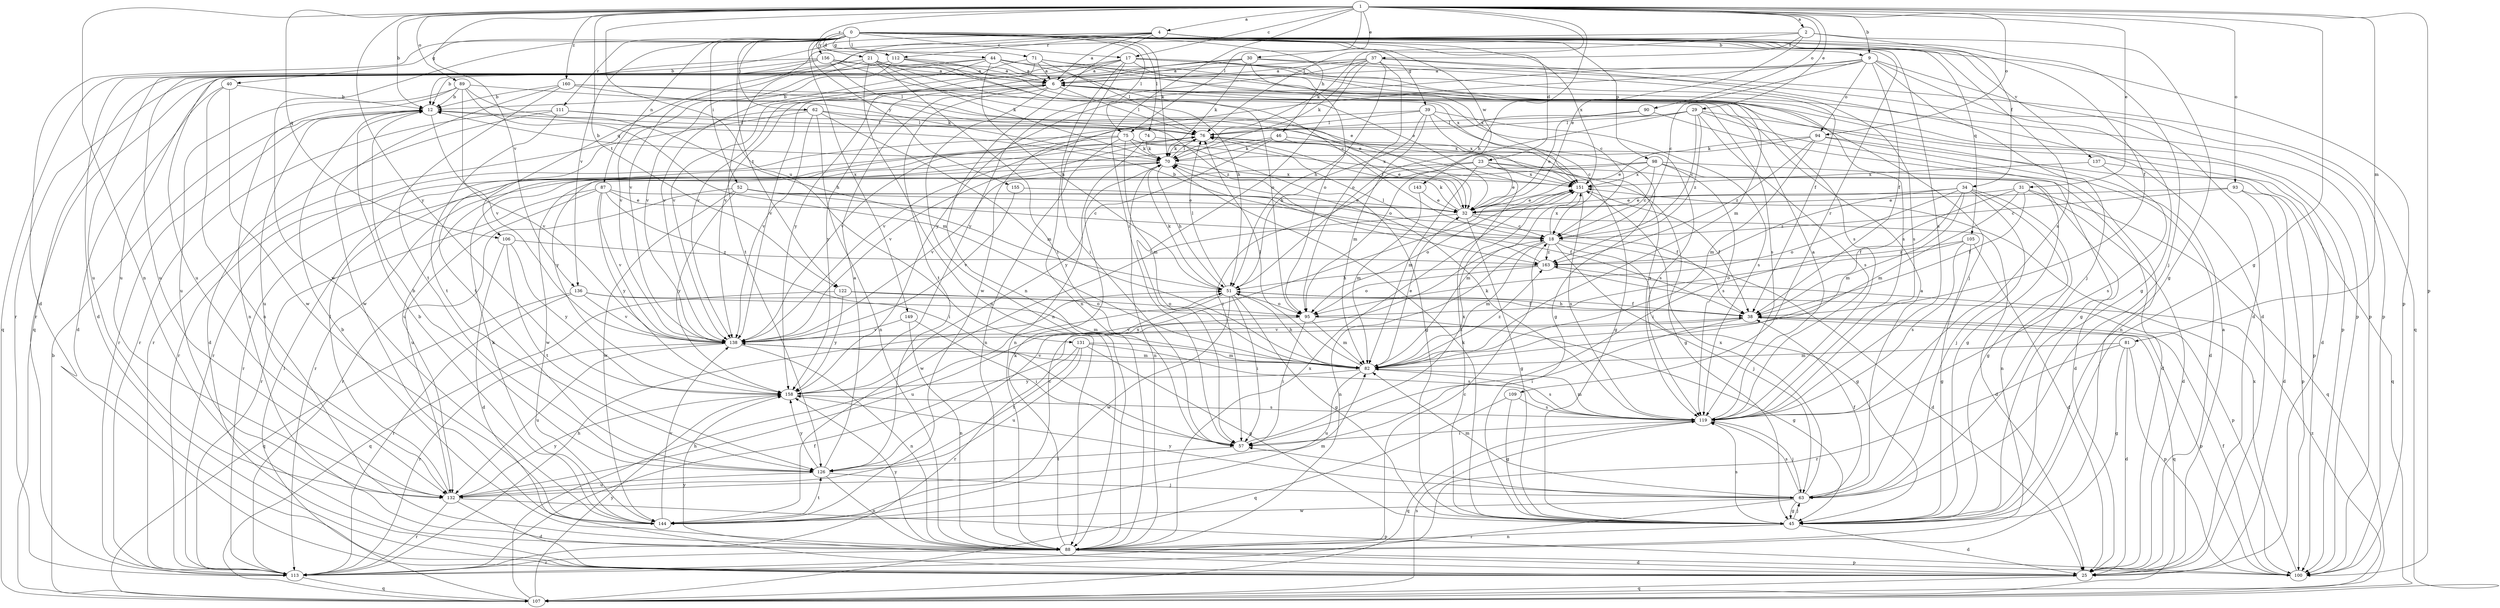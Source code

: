 strict digraph  {
0;
1;
2;
4;
6;
9;
12;
17;
18;
21;
23;
25;
29;
30;
31;
32;
34;
37;
38;
39;
40;
44;
45;
46;
51;
52;
57;
62;
63;
70;
71;
74;
75;
76;
81;
82;
87;
88;
89;
90;
93;
94;
95;
98;
100;
105;
106;
107;
109;
111;
112;
113;
119;
122;
126;
131;
132;
136;
137;
138;
143;
144;
149;
151;
155;
156;
158;
160;
163;
0 -> 9  [label=b];
0 -> 17  [label=c];
0 -> 21  [label=d];
0 -> 23  [label=d];
0 -> 25  [label=d];
0 -> 39  [label=g];
0 -> 40  [label=g];
0 -> 44  [label=g];
0 -> 46  [label=h];
0 -> 52  [label=i];
0 -> 62  [label=j];
0 -> 70  [label=k];
0 -> 71  [label=l];
0 -> 74  [label=l];
0 -> 75  [label=l];
0 -> 87  [label=n];
0 -> 98  [label=p];
0 -> 100  [label=p];
0 -> 105  [label=q];
0 -> 109  [label=r];
0 -> 111  [label=r];
0 -> 119  [label=s];
0 -> 122  [label=t];
0 -> 136  [label=v];
0 -> 143  [label=w];
0 -> 144  [label=w];
0 -> 149  [label=x];
0 -> 151  [label=x];
0 -> 155  [label=y];
0 -> 156  [label=y];
1 -> 2  [label=a];
1 -> 4  [label=a];
1 -> 9  [label=b];
1 -> 12  [label=b];
1 -> 17  [label=c];
1 -> 29  [label=e];
1 -> 30  [label=e];
1 -> 31  [label=e];
1 -> 45  [label=g];
1 -> 51  [label=h];
1 -> 57  [label=i];
1 -> 75  [label=l];
1 -> 76  [label=l];
1 -> 81  [label=m];
1 -> 88  [label=n];
1 -> 89  [label=o];
1 -> 90  [label=o];
1 -> 93  [label=o];
1 -> 94  [label=o];
1 -> 100  [label=p];
1 -> 106  [label=q];
1 -> 112  [label=r];
1 -> 122  [label=t];
1 -> 131  [label=u];
1 -> 136  [label=v];
1 -> 158  [label=y];
1 -> 160  [label=z];
2 -> 32  [label=e];
2 -> 34  [label=f];
2 -> 37  [label=f];
2 -> 45  [label=g];
2 -> 70  [label=k];
2 -> 106  [label=q];
4 -> 6  [label=a];
4 -> 12  [label=b];
4 -> 38  [label=f];
4 -> 63  [label=j];
4 -> 88  [label=n];
4 -> 112  [label=r];
4 -> 119  [label=s];
4 -> 126  [label=t];
4 -> 137  [label=v];
4 -> 138  [label=v];
6 -> 12  [label=b];
6 -> 76  [label=l];
6 -> 88  [label=n];
6 -> 100  [label=p];
6 -> 126  [label=t];
6 -> 138  [label=v];
6 -> 158  [label=y];
9 -> 6  [label=a];
9 -> 18  [label=c];
9 -> 25  [label=d];
9 -> 38  [label=f];
9 -> 45  [label=g];
9 -> 63  [label=j];
9 -> 94  [label=o];
9 -> 144  [label=w];
9 -> 158  [label=y];
12 -> 76  [label=l];
12 -> 113  [label=r];
12 -> 132  [label=u];
12 -> 138  [label=v];
17 -> 6  [label=a];
17 -> 12  [label=b];
17 -> 38  [label=f];
17 -> 57  [label=i];
17 -> 82  [label=m];
17 -> 88  [label=n];
17 -> 113  [label=r];
17 -> 119  [label=s];
17 -> 151  [label=x];
18 -> 12  [label=b];
18 -> 25  [label=d];
18 -> 45  [label=g];
18 -> 63  [label=j];
18 -> 82  [label=m];
18 -> 88  [label=n];
18 -> 151  [label=x];
18 -> 163  [label=z];
21 -> 6  [label=a];
21 -> 32  [label=e];
21 -> 51  [label=h];
21 -> 57  [label=i];
21 -> 70  [label=k];
21 -> 88  [label=n];
21 -> 107  [label=q];
21 -> 138  [label=v];
23 -> 25  [label=d];
23 -> 32  [label=e];
23 -> 45  [label=g];
23 -> 57  [label=i];
23 -> 82  [label=m];
23 -> 138  [label=v];
23 -> 151  [label=x];
25 -> 6  [label=a];
25 -> 107  [label=q];
25 -> 158  [label=y];
29 -> 18  [label=c];
29 -> 25  [label=d];
29 -> 45  [label=g];
29 -> 76  [label=l];
29 -> 95  [label=o];
29 -> 119  [label=s];
29 -> 138  [label=v];
29 -> 163  [label=z];
30 -> 6  [label=a];
30 -> 70  [label=k];
30 -> 95  [label=o];
30 -> 100  [label=p];
30 -> 119  [label=s];
30 -> 138  [label=v];
30 -> 158  [label=y];
31 -> 25  [label=d];
31 -> 32  [label=e];
31 -> 38  [label=f];
31 -> 57  [label=i];
31 -> 82  [label=m];
31 -> 107  [label=q];
32 -> 18  [label=c];
32 -> 25  [label=d];
32 -> 45  [label=g];
32 -> 70  [label=k];
32 -> 76  [label=l];
32 -> 144  [label=w];
34 -> 32  [label=e];
34 -> 38  [label=f];
34 -> 45  [label=g];
34 -> 63  [label=j];
34 -> 82  [label=m];
34 -> 88  [label=n];
34 -> 95  [label=o];
34 -> 163  [label=z];
37 -> 6  [label=a];
37 -> 25  [label=d];
37 -> 51  [label=h];
37 -> 57  [label=i];
37 -> 70  [label=k];
37 -> 95  [label=o];
37 -> 107  [label=q];
37 -> 138  [label=v];
37 -> 158  [label=y];
38 -> 51  [label=h];
38 -> 57  [label=i];
38 -> 100  [label=p];
38 -> 107  [label=q];
38 -> 138  [label=v];
39 -> 18  [label=c];
39 -> 51  [label=h];
39 -> 76  [label=l];
39 -> 82  [label=m];
39 -> 119  [label=s];
39 -> 138  [label=v];
39 -> 151  [label=x];
40 -> 12  [label=b];
40 -> 25  [label=d];
40 -> 88  [label=n];
40 -> 144  [label=w];
44 -> 6  [label=a];
44 -> 18  [label=c];
44 -> 51  [label=h];
44 -> 95  [label=o];
44 -> 100  [label=p];
44 -> 113  [label=r];
44 -> 132  [label=u];
44 -> 138  [label=v];
45 -> 25  [label=d];
45 -> 63  [label=j];
45 -> 70  [label=k];
45 -> 76  [label=l];
45 -> 88  [label=n];
45 -> 119  [label=s];
46 -> 32  [label=e];
46 -> 45  [label=g];
46 -> 70  [label=k];
46 -> 132  [label=u];
46 -> 158  [label=y];
51 -> 38  [label=f];
51 -> 45  [label=g];
51 -> 57  [label=i];
51 -> 70  [label=k];
51 -> 76  [label=l];
51 -> 95  [label=o];
51 -> 132  [label=u];
51 -> 144  [label=w];
52 -> 18  [label=c];
52 -> 32  [label=e];
52 -> 38  [label=f];
52 -> 113  [label=r];
52 -> 144  [label=w];
52 -> 158  [label=y];
57 -> 126  [label=t];
57 -> 151  [label=x];
62 -> 45  [label=g];
62 -> 76  [label=l];
62 -> 82  [label=m];
62 -> 88  [label=n];
62 -> 113  [label=r];
62 -> 126  [label=t];
62 -> 138  [label=v];
63 -> 6  [label=a];
63 -> 38  [label=f];
63 -> 45  [label=g];
63 -> 57  [label=i];
63 -> 82  [label=m];
63 -> 113  [label=r];
63 -> 119  [label=s];
63 -> 144  [label=w];
63 -> 151  [label=x];
63 -> 158  [label=y];
70 -> 12  [label=b];
70 -> 51  [label=h];
70 -> 76  [label=l];
70 -> 88  [label=n];
70 -> 113  [label=r];
70 -> 151  [label=x];
71 -> 6  [label=a];
71 -> 63  [label=j];
71 -> 76  [label=l];
71 -> 119  [label=s];
71 -> 132  [label=u];
71 -> 138  [label=v];
74 -> 70  [label=k];
74 -> 88  [label=n];
74 -> 119  [label=s];
75 -> 45  [label=g];
75 -> 70  [label=k];
75 -> 82  [label=m];
75 -> 88  [label=n];
75 -> 113  [label=r];
75 -> 151  [label=x];
75 -> 158  [label=y];
76 -> 70  [label=k];
76 -> 113  [label=r];
76 -> 119  [label=s];
76 -> 138  [label=v];
81 -> 25  [label=d];
81 -> 45  [label=g];
81 -> 82  [label=m];
81 -> 100  [label=p];
81 -> 113  [label=r];
82 -> 32  [label=e];
82 -> 51  [label=h];
82 -> 76  [label=l];
82 -> 119  [label=s];
82 -> 132  [label=u];
82 -> 138  [label=v];
82 -> 158  [label=y];
82 -> 163  [label=z];
87 -> 32  [label=e];
87 -> 38  [label=f];
87 -> 57  [label=i];
87 -> 113  [label=r];
87 -> 132  [label=u];
87 -> 138  [label=v];
87 -> 158  [label=y];
88 -> 12  [label=b];
88 -> 18  [label=c];
88 -> 25  [label=d];
88 -> 70  [label=k];
88 -> 100  [label=p];
88 -> 113  [label=r];
88 -> 151  [label=x];
88 -> 158  [label=y];
89 -> 12  [label=b];
89 -> 32  [label=e];
89 -> 51  [label=h];
89 -> 82  [label=m];
89 -> 88  [label=n];
89 -> 132  [label=u];
89 -> 138  [label=v];
90 -> 32  [label=e];
90 -> 76  [label=l];
90 -> 88  [label=n];
93 -> 18  [label=c];
93 -> 25  [label=d];
93 -> 32  [label=e];
93 -> 100  [label=p];
94 -> 25  [label=d];
94 -> 32  [label=e];
94 -> 70  [label=k];
94 -> 82  [label=m];
94 -> 100  [label=p];
94 -> 163  [label=z];
95 -> 45  [label=g];
95 -> 57  [label=i];
95 -> 82  [label=m];
95 -> 138  [label=v];
98 -> 18  [label=c];
98 -> 25  [label=d];
98 -> 45  [label=g];
98 -> 113  [label=r];
98 -> 119  [label=s];
98 -> 144  [label=w];
98 -> 151  [label=x];
100 -> 38  [label=f];
100 -> 151  [label=x];
105 -> 25  [label=d];
105 -> 45  [label=g];
105 -> 95  [label=o];
105 -> 119  [label=s];
105 -> 163  [label=z];
106 -> 25  [label=d];
106 -> 126  [label=t];
106 -> 158  [label=y];
106 -> 163  [label=z];
107 -> 12  [label=b];
107 -> 51  [label=h];
107 -> 76  [label=l];
107 -> 119  [label=s];
107 -> 158  [label=y];
107 -> 163  [label=z];
109 -> 45  [label=g];
109 -> 107  [label=q];
109 -> 119  [label=s];
111 -> 25  [label=d];
111 -> 76  [label=l];
111 -> 113  [label=r];
111 -> 126  [label=t];
111 -> 151  [label=x];
112 -> 6  [label=a];
112 -> 18  [label=c];
112 -> 132  [label=u];
112 -> 138  [label=v];
112 -> 151  [label=x];
113 -> 38  [label=f];
113 -> 51  [label=h];
113 -> 107  [label=q];
119 -> 6  [label=a];
119 -> 57  [label=i];
119 -> 63  [label=j];
119 -> 70  [label=k];
119 -> 82  [label=m];
119 -> 107  [label=q];
122 -> 38  [label=f];
122 -> 95  [label=o];
122 -> 107  [label=q];
122 -> 158  [label=y];
126 -> 6  [label=a];
126 -> 12  [label=b];
126 -> 63  [label=j];
126 -> 88  [label=n];
126 -> 132  [label=u];
126 -> 151  [label=x];
126 -> 158  [label=y];
131 -> 45  [label=g];
131 -> 82  [label=m];
131 -> 113  [label=r];
131 -> 119  [label=s];
131 -> 126  [label=t];
131 -> 132  [label=u];
132 -> 25  [label=d];
132 -> 76  [label=l];
132 -> 100  [label=p];
132 -> 113  [label=r];
132 -> 158  [label=y];
136 -> 82  [label=m];
136 -> 95  [label=o];
136 -> 107  [label=q];
136 -> 113  [label=r];
136 -> 138  [label=v];
137 -> 107  [label=q];
137 -> 119  [label=s];
137 -> 151  [label=x];
138 -> 82  [label=m];
138 -> 88  [label=n];
138 -> 113  [label=r];
138 -> 132  [label=u];
143 -> 32  [label=e];
143 -> 82  [label=m];
144 -> 12  [label=b];
144 -> 18  [label=c];
144 -> 70  [label=k];
144 -> 82  [label=m];
144 -> 126  [label=t];
144 -> 138  [label=v];
149 -> 57  [label=i];
149 -> 88  [label=n];
149 -> 138  [label=v];
151 -> 32  [label=e];
151 -> 38  [label=f];
151 -> 82  [label=m];
151 -> 95  [label=o];
151 -> 119  [label=s];
155 -> 32  [label=e];
155 -> 138  [label=v];
156 -> 6  [label=a];
156 -> 25  [label=d];
156 -> 32  [label=e];
156 -> 76  [label=l];
156 -> 100  [label=p];
156 -> 107  [label=q];
156 -> 132  [label=u];
158 -> 119  [label=s];
160 -> 12  [label=b];
160 -> 70  [label=k];
160 -> 119  [label=s];
160 -> 126  [label=t];
160 -> 144  [label=w];
160 -> 163  [label=z];
163 -> 51  [label=h];
163 -> 76  [label=l];
163 -> 95  [label=o];
163 -> 100  [label=p];
}
